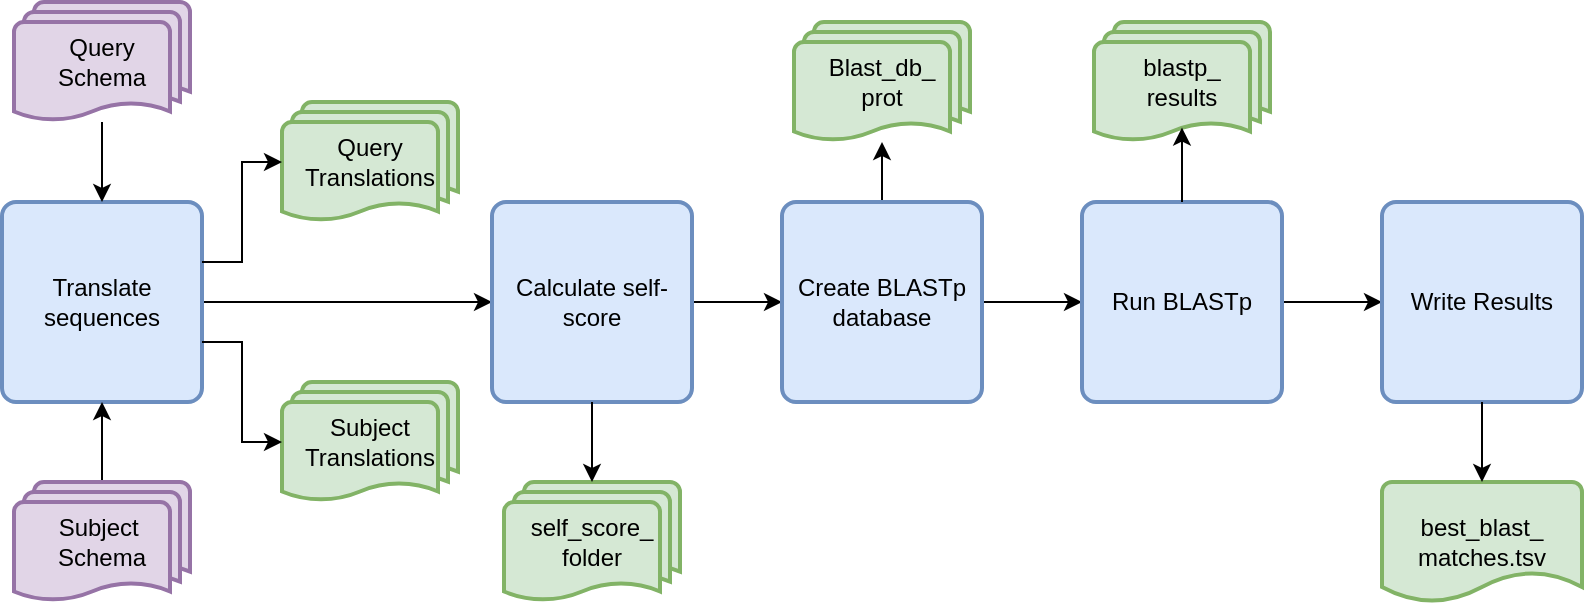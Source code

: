 <mxfile version="25.0.3">
  <diagram name="Page-1" id="bxmt5OmR7mhqBll5KJgz">
    <mxGraphModel dx="941" dy="551" grid="1" gridSize="10" guides="1" tooltips="1" connect="1" arrows="1" fold="1" page="1" pageScale="1" pageWidth="850" pageHeight="1100" math="0" shadow="0">
      <root>
        <mxCell id="0" />
        <mxCell id="1" parent="0" />
        <mxCell id="v3M7lqjooFDRWO9AKOZ7-17" style="edgeStyle=orthogonalEdgeStyle;rounded=0;orthogonalLoop=1;jettySize=auto;html=1;entryX=0;entryY=0.5;entryDx=0;entryDy=0;" edge="1" parent="1" source="v3M7lqjooFDRWO9AKOZ7-1" target="v3M7lqjooFDRWO9AKOZ7-16">
          <mxGeometry relative="1" as="geometry" />
        </mxCell>
        <mxCell id="v3M7lqjooFDRWO9AKOZ7-1" value="Translate sequences" style="rounded=1;whiteSpace=wrap;html=1;absoluteArcSize=1;arcSize=14;strokeWidth=2;fillColor=#dae8fc;strokeColor=#6c8ebf;" vertex="1" parent="1">
          <mxGeometry x="40" y="120" width="100" height="100" as="geometry" />
        </mxCell>
        <mxCell id="v3M7lqjooFDRWO9AKOZ7-3" style="edgeStyle=orthogonalEdgeStyle;rounded=0;orthogonalLoop=1;jettySize=auto;html=1;entryX=0.5;entryY=0;entryDx=0;entryDy=0;" edge="1" parent="1" source="v3M7lqjooFDRWO9AKOZ7-2" target="v3M7lqjooFDRWO9AKOZ7-1">
          <mxGeometry relative="1" as="geometry" />
        </mxCell>
        <mxCell id="v3M7lqjooFDRWO9AKOZ7-2" value="Query&lt;div&gt;Schema&lt;/div&gt;" style="strokeWidth=2;html=1;shape=mxgraph.flowchart.multi-document;whiteSpace=wrap;fillColor=#e1d5e7;strokeColor=#9673a6;" vertex="1" parent="1">
          <mxGeometry x="46" y="20" width="88" height="60" as="geometry" />
        </mxCell>
        <mxCell id="v3M7lqjooFDRWO9AKOZ7-6" style="edgeStyle=orthogonalEdgeStyle;rounded=0;orthogonalLoop=1;jettySize=auto;html=1;entryX=0.5;entryY=1;entryDx=0;entryDy=0;" edge="1" parent="1" source="v3M7lqjooFDRWO9AKOZ7-4" target="v3M7lqjooFDRWO9AKOZ7-1">
          <mxGeometry relative="1" as="geometry" />
        </mxCell>
        <mxCell id="v3M7lqjooFDRWO9AKOZ7-4" value="Subject&amp;nbsp;&lt;div&gt;Schema&lt;/div&gt;" style="strokeWidth=2;html=1;shape=mxgraph.flowchart.multi-document;whiteSpace=wrap;fillColor=#e1d5e7;strokeColor=#9673a6;" vertex="1" parent="1">
          <mxGeometry x="46" y="260" width="88" height="60" as="geometry" />
        </mxCell>
        <mxCell id="v3M7lqjooFDRWO9AKOZ7-9" value="Query Translations" style="strokeWidth=2;html=1;shape=mxgraph.flowchart.multi-document;whiteSpace=wrap;fillColor=#d5e8d4;strokeColor=#82b366;" vertex="1" parent="1">
          <mxGeometry x="180" y="70" width="88" height="60" as="geometry" />
        </mxCell>
        <mxCell id="v3M7lqjooFDRWO9AKOZ7-12" style="edgeStyle=orthogonalEdgeStyle;rounded=0;orthogonalLoop=1;jettySize=auto;html=1;entryX=0;entryY=0.5;entryDx=0;entryDy=0;entryPerimeter=0;" edge="1" parent="1" source="v3M7lqjooFDRWO9AKOZ7-1" target="v3M7lqjooFDRWO9AKOZ7-9">
          <mxGeometry relative="1" as="geometry">
            <Array as="points">
              <mxPoint x="160" y="150" />
              <mxPoint x="160" y="100" />
            </Array>
          </mxGeometry>
        </mxCell>
        <mxCell id="v3M7lqjooFDRWO9AKOZ7-13" value="Subject Translations" style="strokeWidth=2;html=1;shape=mxgraph.flowchart.multi-document;whiteSpace=wrap;fillColor=#d5e8d4;strokeColor=#82b366;" vertex="1" parent="1">
          <mxGeometry x="180" y="210" width="88" height="60" as="geometry" />
        </mxCell>
        <mxCell id="v3M7lqjooFDRWO9AKOZ7-15" style="edgeStyle=orthogonalEdgeStyle;rounded=0;orthogonalLoop=1;jettySize=auto;html=1;entryX=0;entryY=0.5;entryDx=0;entryDy=0;entryPerimeter=0;" edge="1" parent="1" source="v3M7lqjooFDRWO9AKOZ7-1" target="v3M7lqjooFDRWO9AKOZ7-13">
          <mxGeometry relative="1" as="geometry">
            <Array as="points">
              <mxPoint x="160" y="190" />
              <mxPoint x="160" y="240" />
              <mxPoint x="180" y="240" />
            </Array>
          </mxGeometry>
        </mxCell>
        <mxCell id="v3M7lqjooFDRWO9AKOZ7-21" style="edgeStyle=orthogonalEdgeStyle;rounded=0;orthogonalLoop=1;jettySize=auto;html=1;entryX=0;entryY=0.5;entryDx=0;entryDy=0;" edge="1" parent="1" source="v3M7lqjooFDRWO9AKOZ7-16" target="v3M7lqjooFDRWO9AKOZ7-20">
          <mxGeometry relative="1" as="geometry" />
        </mxCell>
        <mxCell id="v3M7lqjooFDRWO9AKOZ7-16" value="Calculate self-score" style="rounded=1;whiteSpace=wrap;html=1;absoluteArcSize=1;arcSize=14;strokeWidth=2;fillColor=#dae8fc;strokeColor=#6c8ebf;" vertex="1" parent="1">
          <mxGeometry x="285" y="120" width="100" height="100" as="geometry" />
        </mxCell>
        <mxCell id="v3M7lqjooFDRWO9AKOZ7-18" value="self_score_&lt;div&gt;folder&lt;/div&gt;" style="strokeWidth=2;html=1;shape=mxgraph.flowchart.multi-document;whiteSpace=wrap;fillColor=#d5e8d4;strokeColor=#82b366;" vertex="1" parent="1">
          <mxGeometry x="291" y="260" width="88" height="60" as="geometry" />
        </mxCell>
        <mxCell id="v3M7lqjooFDRWO9AKOZ7-19" style="edgeStyle=orthogonalEdgeStyle;rounded=0;orthogonalLoop=1;jettySize=auto;html=1;entryX=0.5;entryY=0;entryDx=0;entryDy=0;entryPerimeter=0;" edge="1" parent="1" source="v3M7lqjooFDRWO9AKOZ7-16" target="v3M7lqjooFDRWO9AKOZ7-18">
          <mxGeometry relative="1" as="geometry" />
        </mxCell>
        <mxCell id="v3M7lqjooFDRWO9AKOZ7-23" style="edgeStyle=orthogonalEdgeStyle;rounded=0;orthogonalLoop=1;jettySize=auto;html=1;" edge="1" parent="1" source="v3M7lqjooFDRWO9AKOZ7-20" target="v3M7lqjooFDRWO9AKOZ7-22">
          <mxGeometry relative="1" as="geometry" />
        </mxCell>
        <mxCell id="v3M7lqjooFDRWO9AKOZ7-25" style="edgeStyle=orthogonalEdgeStyle;rounded=0;orthogonalLoop=1;jettySize=auto;html=1;entryX=0;entryY=0.5;entryDx=0;entryDy=0;" edge="1" parent="1" source="v3M7lqjooFDRWO9AKOZ7-20" target="v3M7lqjooFDRWO9AKOZ7-24">
          <mxGeometry relative="1" as="geometry" />
        </mxCell>
        <mxCell id="v3M7lqjooFDRWO9AKOZ7-20" value="Create BLASTp database" style="rounded=1;whiteSpace=wrap;html=1;absoluteArcSize=1;arcSize=14;strokeWidth=2;fillColor=#dae8fc;strokeColor=#6c8ebf;" vertex="1" parent="1">
          <mxGeometry x="430" y="120" width="100" height="100" as="geometry" />
        </mxCell>
        <mxCell id="v3M7lqjooFDRWO9AKOZ7-22" value="Blast_db_&lt;div&gt;prot&lt;/div&gt;" style="strokeWidth=2;html=1;shape=mxgraph.flowchart.multi-document;whiteSpace=wrap;fillColor=#d5e8d4;strokeColor=#82b366;" vertex="1" parent="1">
          <mxGeometry x="436" y="30" width="88" height="60" as="geometry" />
        </mxCell>
        <mxCell id="v3M7lqjooFDRWO9AKOZ7-29" style="edgeStyle=orthogonalEdgeStyle;rounded=0;orthogonalLoop=1;jettySize=auto;html=1;entryX=0;entryY=0.5;entryDx=0;entryDy=0;" edge="1" parent="1" source="v3M7lqjooFDRWO9AKOZ7-24" target="v3M7lqjooFDRWO9AKOZ7-28">
          <mxGeometry relative="1" as="geometry" />
        </mxCell>
        <mxCell id="v3M7lqjooFDRWO9AKOZ7-24" value="Run BLASTp" style="rounded=1;whiteSpace=wrap;html=1;absoluteArcSize=1;arcSize=14;strokeWidth=2;fillColor=#dae8fc;strokeColor=#6c8ebf;" vertex="1" parent="1">
          <mxGeometry x="580" y="120" width="100" height="100" as="geometry" />
        </mxCell>
        <mxCell id="v3M7lqjooFDRWO9AKOZ7-26" value="blastp_&lt;div&gt;results&lt;/div&gt;" style="strokeWidth=2;html=1;shape=mxgraph.flowchart.multi-document;whiteSpace=wrap;fillColor=#d5e8d4;strokeColor=#82b366;" vertex="1" parent="1">
          <mxGeometry x="586" y="30" width="88" height="60" as="geometry" />
        </mxCell>
        <mxCell id="v3M7lqjooFDRWO9AKOZ7-27" style="edgeStyle=orthogonalEdgeStyle;rounded=0;orthogonalLoop=1;jettySize=auto;html=1;entryX=0.5;entryY=0.88;entryDx=0;entryDy=0;entryPerimeter=0;" edge="1" parent="1" source="v3M7lqjooFDRWO9AKOZ7-24" target="v3M7lqjooFDRWO9AKOZ7-26">
          <mxGeometry relative="1" as="geometry" />
        </mxCell>
        <mxCell id="v3M7lqjooFDRWO9AKOZ7-28" value="Write Results" style="rounded=1;whiteSpace=wrap;html=1;absoluteArcSize=1;arcSize=14;strokeWidth=2;fillColor=#dae8fc;strokeColor=#6c8ebf;" vertex="1" parent="1">
          <mxGeometry x="730" y="120" width="100" height="100" as="geometry" />
        </mxCell>
        <mxCell id="v3M7lqjooFDRWO9AKOZ7-30" value="best_blast_&lt;div&gt;matches.tsv&lt;/div&gt;" style="strokeWidth=2;html=1;shape=mxgraph.flowchart.document2;whiteSpace=wrap;size=0.25;fillColor=#d5e8d4;strokeColor=#82b366;" vertex="1" parent="1">
          <mxGeometry x="730" y="260" width="100" height="60" as="geometry" />
        </mxCell>
        <mxCell id="v3M7lqjooFDRWO9AKOZ7-31" style="edgeStyle=orthogonalEdgeStyle;rounded=0;orthogonalLoop=1;jettySize=auto;html=1;entryX=0.5;entryY=0;entryDx=0;entryDy=0;entryPerimeter=0;" edge="1" parent="1" source="v3M7lqjooFDRWO9AKOZ7-28" target="v3M7lqjooFDRWO9AKOZ7-30">
          <mxGeometry relative="1" as="geometry" />
        </mxCell>
      </root>
    </mxGraphModel>
  </diagram>
</mxfile>
